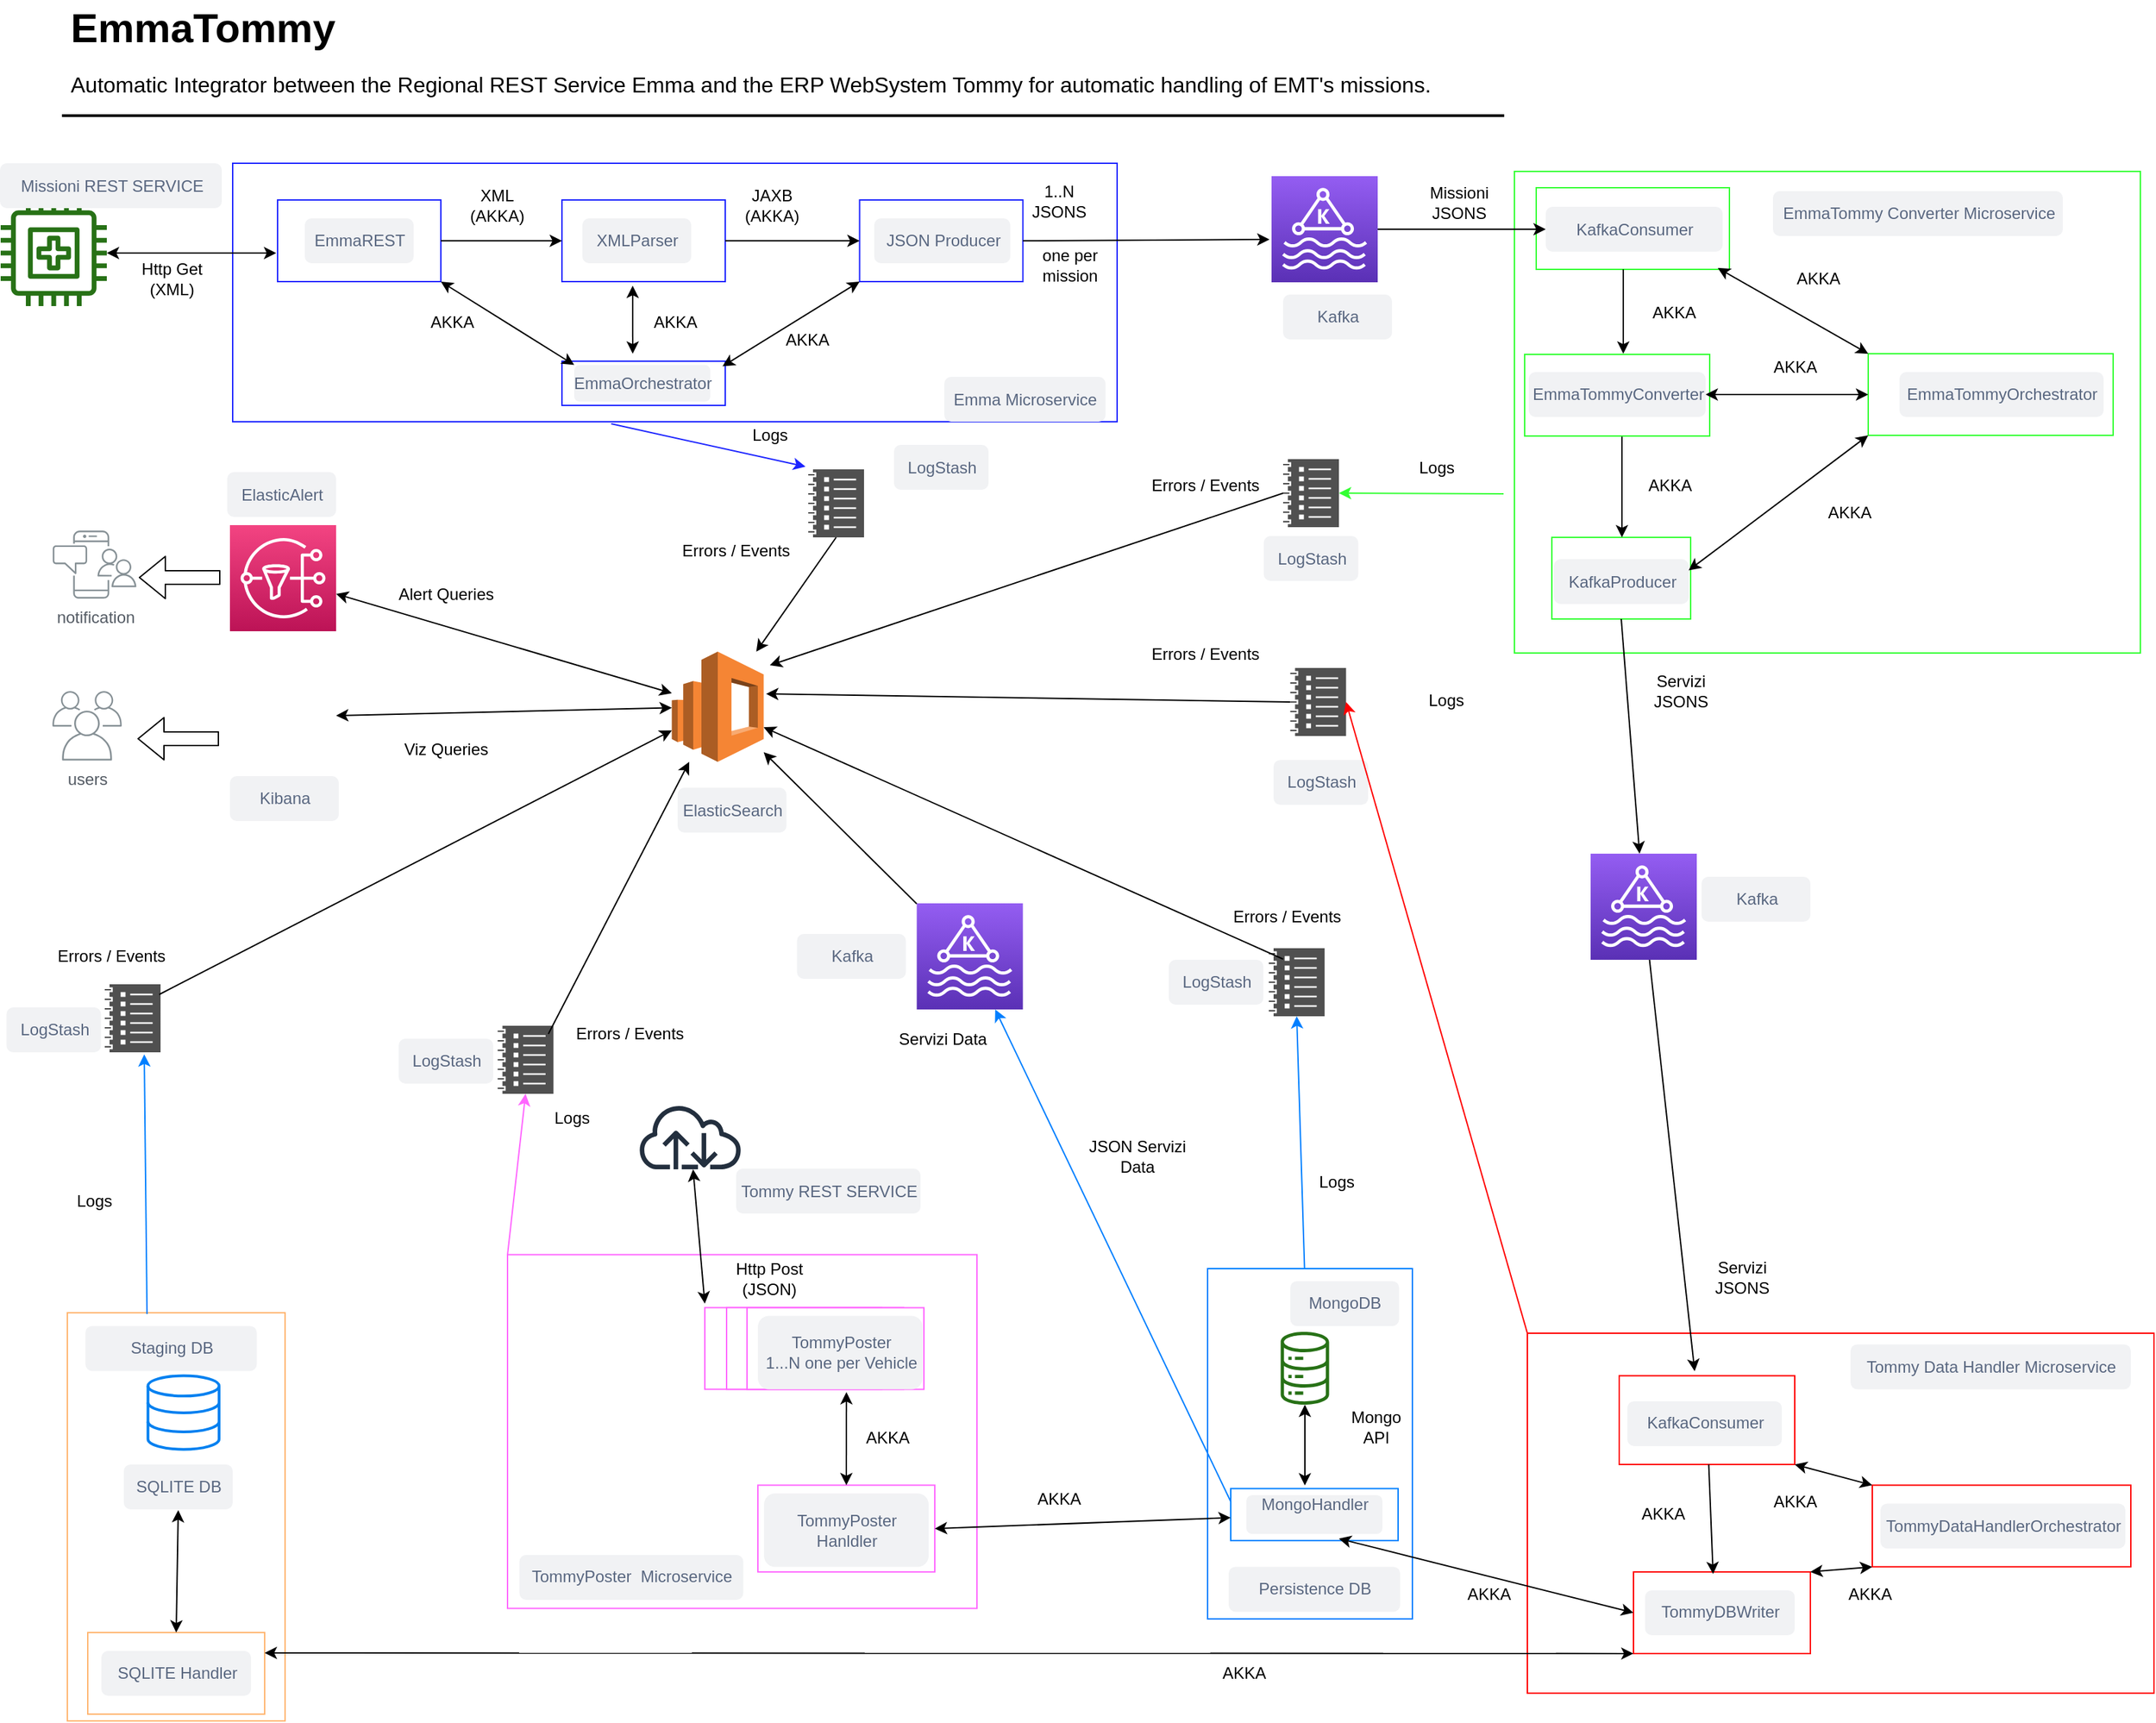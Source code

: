 <mxfile version="15.2.9" type="device"><diagram id="Ht1M8jgEwFfnCIfOTk4-" name="Page-1"><mxGraphModel dx="1422" dy="656" grid="1" gridSize="10" guides="1" tooltips="1" connect="1" arrows="1" fold="1" page="1" pageScale="1" pageWidth="1169" pageHeight="827" math="0" shadow="0"><root><mxCell id="0"/><mxCell id="1" parent="0"/><mxCell id="2CGAh3Ciay-tCwT4W9DA-47" value="" style="rounded=0;whiteSpace=wrap;html=1;strokeColor=#007FFF;" parent="1" vertex="1"><mxGeometry x="894.5" y="962.5" width="150.5" height="257.5" as="geometry"/></mxCell><mxCell id="2CGAh3Ciay-tCwT4W9DA-29" value="" style="rounded=0;whiteSpace=wrap;html=1;strokeColor=#FF66FF;" parent="1" vertex="1"><mxGeometry x="380" y="952.25" width="345" height="260" as="geometry"/></mxCell><mxCell id="2CGAh3Ciay-tCwT4W9DA-15" value="" style="rounded=0;whiteSpace=wrap;html=1;strokeColor=#FFB570;" parent="1" vertex="1"><mxGeometry x="56.5" y="994.95" width="160" height="300" as="geometry"/></mxCell><mxCell id="lzYaIayaNaeAVixtsjXc-9" value="" style="rounded=0;whiteSpace=wrap;html=1;fillColor=none;strokeColor=#FF0000;" parent="1" vertex="1"><mxGeometry x="1129.5" y="1010" width="460.5" height="264.6" as="geometry"/></mxCell><mxCell id="Y2wvUb4vc399RMTbFiho-38" value="" style="rounded=0;whiteSpace=wrap;html=1;fillColor=none;strokeColor=#33FF33;" parent="1" vertex="1"><mxGeometry x="1120" y="156" width="460" height="354" as="geometry"/></mxCell><mxCell id="ZkdfXn5uM06ePNpxm29S-1" value="" style="rounded=0;whiteSpace=wrap;html=1;strokeColor=#33FF33;" parent="1" vertex="1"><mxGeometry x="1136" y="168" width="142" height="60" as="geometry"/></mxCell><mxCell id="Y2wvUb4vc399RMTbFiho-71" value="" style="rounded=0;whiteSpace=wrap;html=1;strokeColor=#FF66FF;" parent="1" vertex="1"><mxGeometry x="525" y="991.2" width="130" height="60" as="geometry"/></mxCell><mxCell id="Y2wvUb4vc399RMTbFiho-72" value="" style="rounded=0;whiteSpace=wrap;html=1;strokeColor=#FF66FF;" parent="1" vertex="1"><mxGeometry x="541" y="991.2" width="130" height="60" as="geometry"/></mxCell><mxCell id="Y2wvUb4vc399RMTbFiho-73" value="" style="rounded=0;whiteSpace=wrap;html=1;strokeColor=#FF66FF;" parent="1" vertex="1"><mxGeometry x="556" y="991.25" width="130" height="60" as="geometry"/></mxCell><mxCell id="Y2wvUb4vc399RMTbFiho-42" value="" style="rounded=0;whiteSpace=wrap;html=1;strokeColor=#33FF33;" parent="1" vertex="1"><mxGeometry x="1147.5" y="425" width="102" height="60" as="geometry"/></mxCell><mxCell id="Y2wvUb4vc399RMTbFiho-23" value="" style="rounded=0;whiteSpace=wrap;html=1;strokeColor=#33FF33;" parent="1" vertex="1"><mxGeometry x="1127.5" y="290.5" width="136" height="60" as="geometry"/></mxCell><mxCell id="Y2wvUb4vc399RMTbFiho-2" value="" style="rounded=0;whiteSpace=wrap;html=1;fillColor=none;strokeColor=#1C24FF;" parent="1" vertex="1"><mxGeometry x="178" y="150" width="650" height="190" as="geometry"/></mxCell><mxCell id="Y2wvUb4vc399RMTbFiho-12" value="" style="rounded=0;whiteSpace=wrap;html=1;strokeColor=#1C24FF;" parent="1" vertex="1"><mxGeometry x="420" y="295.5" width="120" height="32.5" as="geometry"/></mxCell><mxCell id="BnP6x9EAKKf0JBf7ULfV-9" value="" style="rounded=0;whiteSpace=wrap;html=1;strokeColor=#007FFF;" parent="1" vertex="1"><mxGeometry x="911.5" y="1124.2" width="123" height="38.2" as="geometry"/></mxCell><mxCell id="-QjtrjUzRDEMRZ5MF8oH-47" value="EmmaTommy" style="text;html=1;resizable=0;points=[];autosize=1;align=left;verticalAlign=top;spacingTop=-4;fontSize=30;fontStyle=1" parent="1" vertex="1"><mxGeometry x="56.5" y="30" width="210" height="40" as="geometry"/></mxCell><mxCell id="-QjtrjUzRDEMRZ5MF8oH-48" value="Automatic Integrator between the Regional REST Service Emma and the ERP WebSystem Tommy for automatic handling of EMT's missions." style="text;html=1;resizable=0;points=[];autosize=1;align=left;verticalAlign=top;spacingTop=-4;fontSize=16;" parent="1" vertex="1"><mxGeometry x="56.5" y="80" width="1020" height="20" as="geometry"/></mxCell><mxCell id="SCVMTBWpLvtzJIhz15lM-1" value="" style="line;strokeWidth=2;html=1;fontSize=14;" parent="1" vertex="1"><mxGeometry x="52.5" y="110" width="1060" height="10" as="geometry"/></mxCell><mxCell id="BnP6x9EAKKf0JBf7ULfV-1" value="" style="outlineConnect=0;fontColor=#232F3E;gradientColor=none;fillColor=#277116;strokeColor=none;dashed=0;verticalLabelPosition=bottom;verticalAlign=top;align=center;html=1;fontSize=12;fontStyle=0;aspect=fixed;pointerEvents=1;shape=mxgraph.aws4.medical_emergency;" parent="1" vertex="1"><mxGeometry x="7.5" y="177" width="78" height="78" as="geometry"/></mxCell><mxCell id="BnP6x9EAKKf0JBf7ULfV-3" value="" style="outlineConnect=0;fontColor=#232F3E;gradientColor=none;fillColor=#277116;strokeColor=none;dashed=0;verticalLabelPosition=bottom;verticalAlign=top;align=center;html=1;fontSize=12;fontStyle=0;aspect=fixed;pointerEvents=1;shape=mxgraph.aws4.iot_analytics_data_store;" parent="1" vertex="1"><mxGeometry x="947.48" y="1009.0" width="37.04" height="53.5" as="geometry"/></mxCell><mxCell id="BnP6x9EAKKf0JBf7ULfV-4" value="" style="outlineConnect=0;fontColor=#232F3E;gradientColor=#945DF2;gradientDirection=north;fillColor=#5A30B5;strokeColor=#ffffff;dashed=0;verticalLabelPosition=bottom;verticalAlign=top;align=center;html=1;fontSize=12;fontStyle=0;aspect=fixed;shape=mxgraph.aws4.resourceIcon;resIcon=mxgraph.aws4.managed_streaming_for_kafka;" parent="1" vertex="1"><mxGeometry x="941.5" y="159.5" width="78" height="78" as="geometry"/></mxCell><mxCell id="BnP6x9EAKKf0JBf7ULfV-5" value="" style="rounded=0;whiteSpace=wrap;html=1;strokeColor=#1C24FF;" parent="1" vertex="1"><mxGeometry x="211" y="177" width="120" height="60" as="geometry"/></mxCell><mxCell id="BnP6x9EAKKf0JBf7ULfV-6" value="" style="rounded=0;whiteSpace=wrap;html=1;strokeColor=#1C24FF;" parent="1" vertex="1"><mxGeometry x="420" y="177" width="120" height="60" as="geometry"/></mxCell><mxCell id="BnP6x9EAKKf0JBf7ULfV-14" value="" style="outlineConnect=0;fontColor=#232F3E;gradientColor=none;fillColor=#232F3E;strokeColor=none;dashed=0;verticalLabelPosition=bottom;verticalAlign=top;align=center;html=1;fontSize=12;fontStyle=0;aspect=fixed;pointerEvents=1;shape=mxgraph.aws4.internet;" parent="1" vertex="1"><mxGeometry x="475.25" y="841.5" width="78" height="48" as="geometry"/></mxCell><mxCell id="BnP6x9EAKKf0JBf7ULfV-15" value="" style="rounded=0;whiteSpace=wrap;html=1;strokeColor=#33FF33;" parent="1" vertex="1"><mxGeometry x="1380" y="290" width="180" height="60" as="geometry"/></mxCell><mxCell id="BnP6x9EAKKf0JBf7ULfV-17" value="" style="outlineConnect=0;fontColor=#232F3E;gradientColor=#945DF2;gradientDirection=north;fillColor=#5A30B5;strokeColor=#ffffff;dashed=0;verticalLabelPosition=bottom;verticalAlign=top;align=center;html=1;fontSize=12;fontStyle=0;aspect=fixed;shape=mxgraph.aws4.resourceIcon;resIcon=mxgraph.aws4.managed_streaming_for_kafka;" parent="1" vertex="1"><mxGeometry x="1176" y="657.5" width="78" height="78" as="geometry"/></mxCell><mxCell id="BnP6x9EAKKf0JBf7ULfV-18" value="" style="rounded=0;whiteSpace=wrap;html=1;strokeColor=#FF0000;" parent="1" vertex="1"><mxGeometry x="1383" y="1121.7" width="190" height="60" as="geometry"/></mxCell><mxCell id="BnP6x9EAKKf0JBf7ULfV-20" value="" style="outlineConnect=0;dashed=0;verticalLabelPosition=bottom;verticalAlign=top;align=center;html=1;shape=mxgraph.aws3.elasticsearch_service;fillColor=#F58534;gradientColor=none;" parent="1" vertex="1"><mxGeometry x="500.75" y="509" width="67.5" height="81" as="geometry"/></mxCell><mxCell id="BnP6x9EAKKf0JBf7ULfV-21" value="" style="shape=image;html=1;verticalAlign=top;verticalLabelPosition=bottom;labelBackgroundColor=#ffffff;imageAspect=0;aspect=fixed;image=https://cdn4.iconfinder.com/data/icons/logos-brands-5/24/kibana-128.png" parent="1" vertex="1"><mxGeometry x="169" y="514.5" width="85" height="85" as="geometry"/></mxCell><mxCell id="BnP6x9EAKKf0JBf7ULfV-22" value="notification" style="outlineConnect=0;gradientColor=none;fontColor=#545B64;strokeColor=none;fillColor=#879196;dashed=0;verticalLabelPosition=bottom;verticalAlign=top;align=center;html=1;fontSize=12;fontStyle=0;aspect=fixed;shape=mxgraph.aws4.illustration_notification;pointerEvents=1" parent="1" vertex="1"><mxGeometry x="45.5" y="420" width="62" height="50" as="geometry"/></mxCell><mxCell id="BnP6x9EAKKf0JBf7ULfV-23" value="users" style="outlineConnect=0;gradientColor=none;fontColor=#545B64;strokeColor=none;fillColor=#879196;dashed=0;verticalLabelPosition=bottom;verticalAlign=top;align=center;html=1;fontSize=12;fontStyle=0;aspect=fixed;shape=mxgraph.aws4.illustration_users;pointerEvents=1" parent="1" vertex="1"><mxGeometry x="45.5" y="538" width="51" height="51" as="geometry"/></mxCell><mxCell id="BnP6x9EAKKf0JBf7ULfV-24" value="" style="outlineConnect=0;fontColor=#232F3E;gradientColor=#F34482;gradientDirection=north;fillColor=#BC1356;strokeColor=#ffffff;dashed=0;verticalLabelPosition=bottom;verticalAlign=top;align=center;html=1;fontSize=12;fontStyle=0;aspect=fixed;shape=mxgraph.aws4.resourceIcon;resIcon=mxgraph.aws4.sns;" parent="1" vertex="1"><mxGeometry x="176" y="416" width="78" height="78" as="geometry"/></mxCell><mxCell id="BnP6x9EAKKf0JBf7ULfV-26" value="XMLParser" style="rounded=1;align=center;fillColor=#F1F2F4;strokeColor=none;html=1;fontColor=#596780;fontSize=12" parent="1" vertex="1"><mxGeometry x="435" y="190.5" width="80" height="33" as="geometry"/></mxCell><mxCell id="BnP6x9EAKKf0JBf7ULfV-27" value="" style="rounded=0;whiteSpace=wrap;html=1;strokeColor=#1C24FF;" parent="1" vertex="1"><mxGeometry x="638.75" y="177" width="120" height="60" as="geometry"/></mxCell><mxCell id="BnP6x9EAKKf0JBf7ULfV-29" value="EmmaOrchestrator" style="rounded=1;align=center;fillColor=#F1F2F4;strokeColor=none;html=1;fontColor=#596780;fontSize=12" parent="1" vertex="1"><mxGeometry x="429" y="298.25" width="100" height="27" as="geometry"/></mxCell><mxCell id="BnP6x9EAKKf0JBf7ULfV-30" value="ElasticSearch" style="rounded=1;align=center;fillColor=#F1F2F4;strokeColor=none;html=1;fontColor=#596780;fontSize=12" parent="1" vertex="1"><mxGeometry x="505" y="609" width="80" height="33" as="geometry"/></mxCell><mxCell id="BnP6x9EAKKf0JBf7ULfV-31" value="MongoDB" style="rounded=1;align=center;fillColor=#F1F2F4;strokeColor=none;html=1;fontColor=#596780;fontSize=12" parent="1" vertex="1"><mxGeometry x="955.25" y="971.7" width="80" height="33" as="geometry"/></mxCell><mxCell id="BnP6x9EAKKf0JBf7ULfV-34" value="EmmaREST" style="rounded=1;align=center;fillColor=#F1F2F4;strokeColor=none;html=1;fontColor=#596780;fontSize=12" parent="1" vertex="1"><mxGeometry x="231" y="190.5" width="80" height="33" as="geometry"/></mxCell><mxCell id="BnP6x9EAKKf0JBf7ULfV-37" value="Kafka" style="rounded=1;align=center;fillColor=#F1F2F4;strokeColor=none;html=1;fontColor=#596780;fontSize=12" parent="1" vertex="1"><mxGeometry x="950" y="246.5" width="80" height="33" as="geometry"/></mxCell><mxCell id="BnP6x9EAKKf0JBf7ULfV-41" value="Tommy REST SERVICE" style="rounded=1;align=center;fillColor=#F1F2F4;strokeColor=none;html=1;fontColor=#596780;fontSize=12" parent="1" vertex="1"><mxGeometry x="548" y="889.0" width="135.5" height="33" as="geometry"/></mxCell><mxCell id="BnP6x9EAKKf0JBf7ULfV-42" value="&lt;div&gt;MongoHandler&lt;/div&gt;&lt;div&gt;&lt;br&gt;&lt;/div&gt;" style="rounded=1;align=center;fillColor=#F1F2F4;strokeColor=none;html=1;fontColor=#596780;fontSize=12" parent="1" vertex="1"><mxGeometry x="923" y="1129.05" width="100" height="28.5" as="geometry"/></mxCell><mxCell id="BnP6x9EAKKf0JBf7ULfV-45" value="Missioni REST SERVICE" style="rounded=1;align=center;fillColor=#F1F2F4;strokeColor=none;html=1;fontColor=#596780;fontSize=12" parent="1" vertex="1"><mxGeometry x="7" y="150" width="163" height="33" as="geometry"/></mxCell><mxCell id="BnP6x9EAKKf0JBf7ULfV-46" value="&lt;div&gt;TommyPoster&lt;br&gt;1...N one per Vehicle&lt;br&gt;&lt;/div&gt;" style="rounded=1;align=center;fillColor=#F1F2F4;strokeColor=none;html=1;fontColor=#596780;fontSize=12" parent="1" vertex="1"><mxGeometry x="564" y="997.2" width="121" height="54" as="geometry"/></mxCell><mxCell id="BnP6x9EAKKf0JBf7ULfV-49" value="Kibana" style="rounded=1;align=center;fillColor=#F1F2F4;strokeColor=none;html=1;fontColor=#596780;fontSize=12" parent="1" vertex="1"><mxGeometry x="176" y="600.5" width="80" height="33" as="geometry"/></mxCell><mxCell id="BnP6x9EAKKf0JBf7ULfV-51" value="" style="endArrow=classic;html=1;exitX=1;exitY=0.5;exitDx=0;exitDy=0;entryX=0;entryY=0.5;entryDx=0;entryDy=0;" parent="1" source="BnP6x9EAKKf0JBf7ULfV-5" target="BnP6x9EAKKf0JBf7ULfV-6" edge="1"><mxGeometry width="50" height="50" relative="1" as="geometry"><mxPoint x="190" y="300" as="sourcePoint"/><mxPoint x="240" y="250" as="targetPoint"/><Array as="points"><mxPoint x="390" y="207"/></Array></mxGeometry></mxCell><mxCell id="BnP6x9EAKKf0JBf7ULfV-57" value="" style="endArrow=classic;html=1;exitX=1;exitY=0.5;exitDx=0;exitDy=0;entryX=0;entryY=0.5;entryDx=0;entryDy=0;" parent="1" source="BnP6x9EAKKf0JBf7ULfV-6" target="BnP6x9EAKKf0JBf7ULfV-27" edge="1"><mxGeometry width="50" height="50" relative="1" as="geometry"><mxPoint x="537.5" y="255" as="sourcePoint"/><mxPoint x="591" y="207" as="targetPoint"/></mxGeometry></mxCell><mxCell id="BnP6x9EAKKf0JBf7ULfV-68" value="" style="endArrow=classic;html=1;entryX=0;entryY=0.5;entryDx=0;entryDy=0;" parent="1" source="BnP6x9EAKKf0JBf7ULfV-4" target="ZkdfXn5uM06ePNpxm29S-2" edge="1"><mxGeometry width="50" height="50" relative="1" as="geometry"><mxPoint x="1076.5" y="190.5" as="sourcePoint"/><mxPoint x="1076.5" y="286.5" as="targetPoint"/></mxGeometry></mxCell><mxCell id="BnP6x9EAKKf0JBf7ULfV-72" value="" style="shape=flexArrow;endArrow=classic;html=1;" parent="1" edge="1"><mxGeometry width="50" height="50" relative="1" as="geometry"><mxPoint x="169" y="454.5" as="sourcePoint"/><mxPoint x="109" y="454.5" as="targetPoint"/></mxGeometry></mxCell><mxCell id="BnP6x9EAKKf0JBf7ULfV-73" value="" style="shape=flexArrow;endArrow=classic;html=1;" parent="1" edge="1"><mxGeometry width="50" height="50" relative="1" as="geometry"><mxPoint x="168" y="573" as="sourcePoint"/><mxPoint x="108" y="573" as="targetPoint"/></mxGeometry></mxCell><mxCell id="BnP6x9EAKKf0JBf7ULfV-90" value="Http Get (XML)" style="text;html=1;strokeColor=none;fillColor=none;align=center;verticalAlign=middle;whiteSpace=wrap;rounded=0;" parent="1" vertex="1"><mxGeometry x="106.5" y="223.5" width="53" height="23" as="geometry"/></mxCell><mxCell id="BnP6x9EAKKf0JBf7ULfV-91" value="XML (AKKA)" style="text;html=1;strokeColor=none;fillColor=none;align=center;verticalAlign=middle;whiteSpace=wrap;rounded=0;" parent="1" vertex="1"><mxGeometry x="346" y="170.5" width="53" height="20" as="geometry"/></mxCell><mxCell id="BnP6x9EAKKf0JBf7ULfV-92" value="JAXB (AKKA)" style="text;html=1;strokeColor=none;fillColor=none;align=center;verticalAlign=middle;whiteSpace=wrap;rounded=0;" parent="1" vertex="1"><mxGeometry x="548" y="170.5" width="53" height="20" as="geometry"/></mxCell><mxCell id="BnP6x9EAKKf0JBf7ULfV-93" value="" style="endArrow=classic;html=1;exitX=1;exitY=0.5;exitDx=0;exitDy=0;" parent="1" source="BnP6x9EAKKf0JBf7ULfV-27" edge="1"><mxGeometry width="50" height="50" relative="1" as="geometry"><mxPoint x="526.5" y="208" as="sourcePoint"/><mxPoint x="940" y="206" as="targetPoint"/><Array as="points"><mxPoint x="940" y="206"/></Array></mxGeometry></mxCell><mxCell id="BnP6x9EAKKf0JBf7ULfV-94" value="1..N JSONS" style="text;html=1;strokeColor=none;fillColor=none;align=center;verticalAlign=middle;whiteSpace=wrap;rounded=0;" parent="1" vertex="1"><mxGeometry x="758.75" y="168" width="53" height="20" as="geometry"/></mxCell><mxCell id="BnP6x9EAKKf0JBf7ULfV-95" value="one per mission" style="text;html=1;strokeColor=none;fillColor=none;align=center;verticalAlign=middle;whiteSpace=wrap;rounded=0;" parent="1" vertex="1"><mxGeometry x="766.5" y="215" width="53" height="20" as="geometry"/></mxCell><mxCell id="BnP6x9EAKKf0JBf7ULfV-106" value="&lt;div&gt;Http Post&lt;/div&gt;&lt;div&gt;(JSON)&lt;br&gt;&lt;/div&gt;" style="text;html=1;strokeColor=none;fillColor=none;align=center;verticalAlign=middle;whiteSpace=wrap;rounded=0;" parent="1" vertex="1"><mxGeometry x="525" y="952.25" width="95" height="36" as="geometry"/></mxCell><mxCell id="BnP6x9EAKKf0JBf7ULfV-129" value="ElasticAlert" style="rounded=1;align=center;fillColor=#F1F2F4;strokeColor=none;html=1;fontColor=#596780;fontSize=12" parent="1" vertex="1"><mxGeometry x="174" y="377" width="80" height="33" as="geometry"/></mxCell><mxCell id="BnP6x9EAKKf0JBf7ULfV-99" value="&lt;br&gt;Missioni&lt;br&gt;JSONS" style="text;html=1;strokeColor=none;fillColor=none;align=center;verticalAlign=middle;whiteSpace=wrap;rounded=0;" parent="1" vertex="1"><mxGeometry x="1052.5" y="162" width="53" height="20" as="geometry"/></mxCell><mxCell id="Y2wvUb4vc399RMTbFiho-13" value="Emma Microservice" style="rounded=1;align=center;fillColor=#F1F2F4;strokeColor=none;html=1;fontColor=#596780;fontSize=12" parent="1" vertex="1"><mxGeometry x="701" y="307" width="118.5" height="33" as="geometry"/></mxCell><mxCell id="Y2wvUb4vc399RMTbFiho-15" value="" style="endArrow=classic;startArrow=classic;html=1;entryX=0;entryY=1;entryDx=0;entryDy=0;exitX=1.09;exitY=0.037;exitDx=0;exitDy=0;exitPerimeter=0;" parent="1" source="BnP6x9EAKKf0JBf7ULfV-29" target="BnP6x9EAKKf0JBf7ULfV-27" edge="1"><mxGeometry width="50" height="50" relative="1" as="geometry"><mxPoint x="614.5" y="273.5" as="sourcePoint"/><mxPoint x="614" y="231" as="targetPoint"/></mxGeometry></mxCell><mxCell id="Y2wvUb4vc399RMTbFiho-17" value="" style="endArrow=classic;startArrow=classic;html=1;entryX=0.5;entryY=1;entryDx=0;entryDy=0;exitX=0;exitY=0;exitDx=0;exitDy=0;" parent="1" source="BnP6x9EAKKf0JBf7ULfV-29" edge="1"><mxGeometry width="50" height="50" relative="1" as="geometry"><mxPoint x="256" y="269.999" as="sourcePoint"/><mxPoint x="331" y="237" as="targetPoint"/></mxGeometry></mxCell><mxCell id="Y2wvUb4vc399RMTbFiho-18" value="" style="endArrow=classic;startArrow=classic;html=1;entryX=0.433;entryY=1.05;entryDx=0;entryDy=0;entryPerimeter=0;" parent="1" target="BnP6x9EAKKf0JBf7ULfV-6" edge="1"><mxGeometry width="50" height="50" relative="1" as="geometry"><mxPoint x="472" y="290" as="sourcePoint"/><mxPoint x="341" y="247" as="targetPoint"/></mxGeometry></mxCell><mxCell id="Y2wvUb4vc399RMTbFiho-19" value="" style="endArrow=classic;startArrow=classic;html=1;" parent="1" target="BnP6x9EAKKf0JBf7ULfV-1" edge="1"><mxGeometry width="50" height="50" relative="1" as="geometry"><mxPoint x="210" y="216" as="sourcePoint"/><mxPoint x="341" y="247" as="targetPoint"/></mxGeometry></mxCell><mxCell id="Y2wvUb4vc399RMTbFiho-21" value="JSON Producer" style="rounded=1;align=center;fillColor=#F1F2F4;strokeColor=none;html=1;fontColor=#596780;fontSize=12" parent="1" vertex="1"><mxGeometry x="649.5" y="190.5" width="100" height="33" as="geometry"/></mxCell><mxCell id="Y2wvUb4vc399RMTbFiho-22" value="KafkaProducer" style="rounded=1;align=center;fillColor=#F1F2F4;strokeColor=none;html=1;fontColor=#596780;fontSize=12" parent="1" vertex="1"><mxGeometry x="1149" y="441" width="99" height="33" as="geometry"/></mxCell><mxCell id="Y2wvUb4vc399RMTbFiho-43" value="EmmaTommyConverter" style="rounded=1;align=center;fillColor=#F1F2F4;strokeColor=none;html=1;fontColor=#596780;fontSize=12" parent="1" vertex="1"><mxGeometry x="1130.5" y="303.5" width="130" height="33" as="geometry"/></mxCell><mxCell id="Y2wvUb4vc399RMTbFiho-25" value="EmmaTommyOrchestrator" style="rounded=1;align=center;fillColor=#F1F2F4;strokeColor=none;html=1;fontColor=#596780;fontSize=12" parent="1" vertex="1"><mxGeometry x="1403" y="303.5" width="150" height="33" as="geometry"/></mxCell><mxCell id="Y2wvUb4vc399RMTbFiho-26" value="AKKA" style="text;html=1;strokeColor=none;fillColor=none;align=center;verticalAlign=middle;whiteSpace=wrap;rounded=0;" parent="1" vertex="1"><mxGeometry x="574" y="270" width="53" height="20" as="geometry"/></mxCell><mxCell id="Y2wvUb4vc399RMTbFiho-28" value="AKKA" style="text;html=1;strokeColor=none;fillColor=none;align=center;verticalAlign=middle;whiteSpace=wrap;rounded=0;" parent="1" vertex="1"><mxGeometry x="477" y="256.5" width="53" height="20" as="geometry"/></mxCell><mxCell id="Y2wvUb4vc399RMTbFiho-29" value="AKKA" style="text;html=1;strokeColor=none;fillColor=none;align=center;verticalAlign=middle;whiteSpace=wrap;rounded=0;" parent="1" vertex="1"><mxGeometry x="313" y="256.5" width="53" height="20" as="geometry"/></mxCell><mxCell id="Y2wvUb4vc399RMTbFiho-32" value="AKKA" style="text;html=1;strokeColor=none;fillColor=none;align=center;verticalAlign=middle;whiteSpace=wrap;rounded=0;" parent="1" vertex="1"><mxGeometry x="1300" y="290" width="53" height="20" as="geometry"/></mxCell><mxCell id="Y2wvUb4vc399RMTbFiho-39" value="EmmaTommy Converter Microservice" style="rounded=1;align=center;fillColor=#F1F2F4;strokeColor=none;html=1;fontColor=#596780;fontSize=12" parent="1" vertex="1"><mxGeometry x="1310" y="170.5" width="213" height="33" as="geometry"/></mxCell><mxCell id="Y2wvUb4vc399RMTbFiho-48" value="" style="endArrow=classic;html=1;" parent="1" edge="1"><mxGeometry width="50" height="50" relative="1" as="geometry"><mxPoint x="1199" y="351" as="sourcePoint"/><mxPoint x="1199" y="425" as="targetPoint"/></mxGeometry></mxCell><mxCell id="Y2wvUb4vc399RMTbFiho-50" value="" style="html=1;verticalLabelPosition=bottom;align=center;labelBackgroundColor=#ffffff;verticalAlign=top;strokeWidth=2;strokeColor=#0080F0;shadow=0;dashed=0;shape=mxgraph.ios7.icons.data;fillColor=none;" parent="1" vertex="1"><mxGeometry x="115.75" y="1041.25" width="52.25" height="54.1" as="geometry"/></mxCell><mxCell id="Y2wvUb4vc399RMTbFiho-51" value="" style="pointerEvents=1;shadow=0;dashed=0;html=1;strokeColor=none;labelPosition=center;verticalLabelPosition=bottom;verticalAlign=top;align=center;fillColor=#505050;shape=mxgraph.mscae.oms.log_management" parent="1" vertex="1"><mxGeometry x="601" y="375" width="41" height="50" as="geometry"/></mxCell><mxCell id="Y2wvUb4vc399RMTbFiho-52" value="" style="pointerEvents=1;shadow=0;dashed=0;html=1;strokeColor=none;labelPosition=center;verticalLabelPosition=bottom;verticalAlign=top;align=center;fillColor=#505050;shape=mxgraph.mscae.oms.log_management" parent="1" vertex="1"><mxGeometry x="950" y="367.5" width="41" height="50" as="geometry"/></mxCell><mxCell id="Y2wvUb4vc399RMTbFiho-53" value="" style="endArrow=classic;html=1;entryX=-0.049;entryY=-0.04;entryDx=0;entryDy=0;exitX=0.428;exitY=1.008;exitDx=0;exitDy=0;exitPerimeter=0;entryPerimeter=0;strokeColor=#1C24FF;" parent="1" source="Y2wvUb4vc399RMTbFiho-2" target="Y2wvUb4vc399RMTbFiho-51" edge="1"><mxGeometry width="50" height="50" relative="1" as="geometry"><mxPoint x="440" y="522.751" as="sourcePoint"/><mxPoint x="263" y="587" as="targetPoint"/></mxGeometry></mxCell><mxCell id="Y2wvUb4vc399RMTbFiho-55" value="LogStash" style="rounded=1;align=center;fillColor=#F1F2F4;strokeColor=none;html=1;fontColor=#596780;fontSize=12" parent="1" vertex="1"><mxGeometry x="664" y="357" width="69.5" height="33" as="geometry"/></mxCell><mxCell id="Y2wvUb4vc399RMTbFiho-56" value="Logs" style="text;html=1;strokeColor=none;fillColor=none;align=center;verticalAlign=middle;whiteSpace=wrap;rounded=0;" parent="1" vertex="1"><mxGeometry x="530" y="340" width="86" height="20" as="geometry"/></mxCell><mxCell id="Y2wvUb4vc399RMTbFiho-57" value="Errors / Events" style="text;html=1;strokeColor=none;fillColor=none;align=center;verticalAlign=middle;whiteSpace=wrap;rounded=0;" parent="1" vertex="1"><mxGeometry x="505" y="425" width="86" height="20" as="geometry"/></mxCell><mxCell id="Y2wvUb4vc399RMTbFiho-58" value="" style="endArrow=classic;html=1;entryX=1;entryY=0.5;entryDx=0;entryDy=0;entryPerimeter=0;strokeColor=#33FF33;" parent="1" target="Y2wvUb4vc399RMTbFiho-52" edge="1"><mxGeometry width="50" height="50" relative="1" as="geometry"><mxPoint x="1112" y="393" as="sourcePoint"/><mxPoint x="391.994" y="409" as="targetPoint"/></mxGeometry></mxCell><mxCell id="Y2wvUb4vc399RMTbFiho-59" value="Logs" style="text;html=1;strokeColor=none;fillColor=none;align=center;verticalAlign=middle;whiteSpace=wrap;rounded=0;" parent="1" vertex="1"><mxGeometry x="1019.5" y="363.5" width="86" height="20" as="geometry"/></mxCell><mxCell id="Y2wvUb4vc399RMTbFiho-61" value="Errors / Events" style="text;html=1;strokeColor=none;fillColor=none;align=center;verticalAlign=middle;whiteSpace=wrap;rounded=0;" parent="1" vertex="1"><mxGeometry x="849.75" y="377" width="86" height="20" as="geometry"/></mxCell><mxCell id="Y2wvUb4vc399RMTbFiho-63" value="LogStash" style="rounded=1;align=center;fillColor=#F1F2F4;strokeColor=none;html=1;fontColor=#596780;fontSize=12" parent="1" vertex="1"><mxGeometry x="935.75" y="424" width="69.5" height="33" as="geometry"/></mxCell><mxCell id="Y2wvUb4vc399RMTbFiho-66" value="SQLITE DB" style="rounded=1;align=center;fillColor=#F1F2F4;strokeColor=none;html=1;fontColor=#596780;fontSize=12" parent="1" vertex="1"><mxGeometry x="98" y="1106.45" width="80" height="33" as="geometry"/></mxCell><mxCell id="Y2wvUb4vc399RMTbFiho-68" value="TommyDataHandlerOrchestrator" style="rounded=1;align=center;fillColor=#F1F2F4;strokeColor=none;html=1;fontColor=#596780;fontSize=12" parent="1" vertex="1"><mxGeometry x="1389" y="1135.2" width="180" height="33" as="geometry"/></mxCell><mxCell id="Y2wvUb4vc399RMTbFiho-69" value="" style="rounded=0;whiteSpace=wrap;html=1;strokeColor=#FFB570;" parent="1" vertex="1"><mxGeometry x="71.5" y="1230" width="130" height="60" as="geometry"/></mxCell><mxCell id="Y2wvUb4vc399RMTbFiho-70" value="SQLITE Handler" style="rounded=1;align=center;fillColor=#F1F2F4;strokeColor=none;html=1;fontColor=#596780;fontSize=12" parent="1" vertex="1"><mxGeometry x="81.5" y="1243.5" width="110" height="33" as="geometry"/></mxCell><mxCell id="lzYaIayaNaeAVixtsjXc-3" value="AKKA" style="text;html=1;strokeColor=none;fillColor=none;align=center;verticalAlign=middle;whiteSpace=wrap;rounded=0;" parent="1" vertex="1"><mxGeometry x="633" y="1076.75" width="53" height="20" as="geometry"/></mxCell><mxCell id="lzYaIayaNaeAVixtsjXc-5" value="" style="endArrow=classic;startArrow=classic;html=1;exitX=0.5;exitY=0;exitDx=0;exitDy=0;" parent="1" source="Y2wvUb4vc399RMTbFiho-69" edge="1"><mxGeometry width="50" height="50" relative="1" as="geometry"><mxPoint x="40.5" y="1030.25" as="sourcePoint"/><mxPoint x="138" y="1140" as="targetPoint"/></mxGeometry></mxCell><mxCell id="lzYaIayaNaeAVixtsjXc-8" value="Mongo API" style="text;html=1;strokeColor=none;fillColor=none;align=center;verticalAlign=middle;whiteSpace=wrap;rounded=0;" parent="1" vertex="1"><mxGeometry x="992" y="1062.5" width="53" height="32" as="geometry"/></mxCell><mxCell id="lzYaIayaNaeAVixtsjXc-13" value="" style="pointerEvents=1;shadow=0;dashed=0;html=1;strokeColor=none;labelPosition=center;verticalLabelPosition=bottom;verticalAlign=top;align=center;fillColor=#505050;shape=mxgraph.mscae.oms.log_management" parent="1" vertex="1"><mxGeometry x="955.25" y="521" width="41" height="50" as="geometry"/></mxCell><mxCell id="lzYaIayaNaeAVixtsjXc-14" value="LogStash" style="rounded=1;align=center;fillColor=#F1F2F4;strokeColor=none;html=1;fontColor=#596780;fontSize=12" parent="1" vertex="1"><mxGeometry x="943" y="588.6" width="69.5" height="33" as="geometry"/></mxCell><mxCell id="lzYaIayaNaeAVixtsjXc-16" value="Errors / Events" style="text;html=1;strokeColor=none;fillColor=none;align=center;verticalAlign=middle;whiteSpace=wrap;rounded=0;" parent="1" vertex="1"><mxGeometry x="849.75" y="501" width="86" height="20" as="geometry"/></mxCell><mxCell id="lzYaIayaNaeAVixtsjXc-17" value="" style="endArrow=classic;html=1;entryX=1;entryY=0.5;entryDx=0;entryDy=0;entryPerimeter=0;strokeColor=#FF0000;exitX=0;exitY=0;exitDx=0;exitDy=0;" parent="1" source="lzYaIayaNaeAVixtsjXc-9" target="lzYaIayaNaeAVixtsjXc-13" edge="1"><mxGeometry width="50" height="50" relative="1" as="geometry"><mxPoint x="824.135" y="439.018" as="sourcePoint"/><mxPoint x="704" y="440" as="targetPoint"/><Array as="points"/></mxGeometry></mxCell><mxCell id="lzYaIayaNaeAVixtsjXc-18" value="Logs" style="text;html=1;strokeColor=none;fillColor=none;align=center;verticalAlign=middle;whiteSpace=wrap;rounded=0;" parent="1" vertex="1"><mxGeometry x="1026.5" y="534.5" width="86" height="20" as="geometry"/></mxCell><mxCell id="ZkdfXn5uM06ePNpxm29S-2" value="KafkaConsumer" style="rounded=1;align=center;fillColor=#F1F2F4;strokeColor=none;html=1;fontColor=#596780;fontSize=12" parent="1" vertex="1"><mxGeometry x="1143" y="182" width="130" height="33" as="geometry"/></mxCell><mxCell id="ZkdfXn5uM06ePNpxm29S-4" value="AKKA" style="text;html=1;strokeColor=none;fillColor=none;align=center;verticalAlign=middle;whiteSpace=wrap;rounded=0;" parent="1" vertex="1"><mxGeometry x="1210.5" y="250" width="53" height="20" as="geometry"/></mxCell><mxCell id="ZkdfXn5uM06ePNpxm29S-5" value="" style="endArrow=classic;startArrow=classic;html=1;entryX=0.94;entryY=0.983;entryDx=0;entryDy=0;entryPerimeter=0;exitX=0;exitY=0;exitDx=0;exitDy=0;" parent="1" source="BnP6x9EAKKf0JBf7ULfV-15" target="ZkdfXn5uM06ePNpxm29S-1" edge="1"><mxGeometry width="50" height="50" relative="1" as="geometry"><mxPoint x="1408" y="290" as="sourcePoint"/><mxPoint x="1270" y="256" as="targetPoint"/></mxGeometry></mxCell><mxCell id="ZkdfXn5uM06ePNpxm29S-6" value="AKKA" style="text;html=1;strokeColor=none;fillColor=none;align=center;verticalAlign=middle;whiteSpace=wrap;rounded=0;" parent="1" vertex="1"><mxGeometry x="1317" y="225" width="53" height="20" as="geometry"/></mxCell><mxCell id="ZkdfXn5uM06ePNpxm29S-7" value="AKKA" style="text;html=1;strokeColor=none;fillColor=none;align=center;verticalAlign=middle;whiteSpace=wrap;rounded=0;" parent="1" vertex="1"><mxGeometry x="1340" y="397" width="53" height="20" as="geometry"/></mxCell><mxCell id="ZkdfXn5uM06ePNpxm29S-9" value="" style="rounded=0;whiteSpace=wrap;html=1;strokeColor=#FF0000;" parent="1" vertex="1"><mxGeometry x="1197" y="1041.25" width="129" height="65.2" as="geometry"/></mxCell><mxCell id="ZkdfXn5uM06ePNpxm29S-10" value="KafkaConsumer" style="rounded=1;align=center;fillColor=#F1F2F4;strokeColor=none;html=1;fontColor=#596780;fontSize=12" parent="1" vertex="1"><mxGeometry x="1203" y="1059.95" width="113.5" height="33" as="geometry"/></mxCell><mxCell id="ZkdfXn5uM06ePNpxm29S-18" value="" style="endArrow=classic;startArrow=classic;html=1;entryX=1;entryY=0.25;entryDx=0;entryDy=0;exitX=0;exitY=1;exitDx=0;exitDy=0;" parent="1" source="BnP6x9EAKKf0JBf7ULfV-15" target="Y2wvUb4vc399RMTbFiho-22" edge="1"><mxGeometry width="50" height="50" relative="1" as="geometry"><mxPoint x="1508" y="324" as="sourcePoint"/><mxPoint x="1226.904" y="252.5" as="targetPoint"/></mxGeometry></mxCell><mxCell id="2CGAh3Ciay-tCwT4W9DA-3" value="" style="endArrow=classic;startArrow=classic;html=1;exitX=0;exitY=0.5;exitDx=0;exitDy=0;" parent="1" source="BnP6x9EAKKf0JBf7ULfV-15" target="Y2wvUb4vc399RMTbFiho-43" edge="1"><mxGeometry width="50" height="50" relative="1" as="geometry"><mxPoint x="1529.42" y="298.02" as="sourcePoint"/><mxPoint x="1279.48" y="236.98" as="targetPoint"/></mxGeometry></mxCell><mxCell id="2CGAh3Ciay-tCwT4W9DA-4" value="" style="endArrow=classic;html=1;" parent="1" edge="1"><mxGeometry width="50" height="50" relative="1" as="geometry"><mxPoint x="1200" y="228" as="sourcePoint"/><mxPoint x="1200" y="290" as="targetPoint"/></mxGeometry></mxCell><mxCell id="2CGAh3Ciay-tCwT4W9DA-5" value="AKKA" style="text;html=1;strokeColor=none;fillColor=none;align=center;verticalAlign=middle;whiteSpace=wrap;rounded=0;" parent="1" vertex="1"><mxGeometry x="1207.5" y="377" width="53" height="20" as="geometry"/></mxCell><mxCell id="2CGAh3Ciay-tCwT4W9DA-6" value="" style="endArrow=classic;html=1;exitX=0.5;exitY=1;exitDx=0;exitDy=0;" parent="1" source="Y2wvUb4vc399RMTbFiho-42" target="BnP6x9EAKKf0JBf7ULfV-17" edge="1"><mxGeometry width="50" height="50" relative="1" as="geometry"><mxPoint x="1198" y="510" as="sourcePoint"/><mxPoint x="1198" y="570" as="targetPoint"/></mxGeometry></mxCell><mxCell id="2CGAh3Ciay-tCwT4W9DA-9" value="&lt;br&gt;Servizi&lt;br&gt;JSONS" style="text;html=1;strokeColor=none;fillColor=none;align=center;verticalAlign=middle;whiteSpace=wrap;rounded=0;" parent="1" vertex="1"><mxGeometry x="1216" y="521" width="53" height="20" as="geometry"/></mxCell><mxCell id="2CGAh3Ciay-tCwT4W9DA-10" value="TommyPoster&amp;nbsp; Microservice" style="rounded=1;align=center;fillColor=#F1F2F4;strokeColor=none;html=1;fontColor=#596780;fontSize=12" parent="1" vertex="1"><mxGeometry x="388.75" y="1172.95" width="164.5" height="33" as="geometry"/></mxCell><mxCell id="2CGAh3Ciay-tCwT4W9DA-12" value="" style="rounded=0;whiteSpace=wrap;html=1;strokeColor=#FF0000;" parent="1" vertex="1"><mxGeometry x="1207.5" y="1185.45" width="130" height="60" as="geometry"/></mxCell><mxCell id="2CGAh3Ciay-tCwT4W9DA-13" value="TommyDBWriter" style="rounded=1;align=center;fillColor=#F1F2F4;strokeColor=none;html=1;fontColor=#596780;fontSize=12" parent="1" vertex="1"><mxGeometry x="1216" y="1198.95" width="110" height="33" as="geometry"/></mxCell><mxCell id="2CGAh3Ciay-tCwT4W9DA-14" value="" style="endArrow=classic;html=1;entryX=0.43;entryY=-0.051;entryDx=0;entryDy=0;entryPerimeter=0;" parent="1" source="BnP6x9EAKKf0JBf7ULfV-17" target="ZkdfXn5uM06ePNpxm29S-9" edge="1"><mxGeometry width="50" height="50" relative="1" as="geometry"><mxPoint x="1198.5" y="647" as="sourcePoint"/><mxPoint x="1198" y="700" as="targetPoint"/></mxGeometry></mxCell><mxCell id="2CGAh3Ciay-tCwT4W9DA-16" value="Tommy Data Handler Microservice" style="rounded=1;align=center;fillColor=#F1F2F4;strokeColor=none;html=1;fontColor=#596780;fontSize=12" parent="1" vertex="1"><mxGeometry x="1367" y="1018.2" width="206" height="33" as="geometry"/></mxCell><mxCell id="2CGAh3Ciay-tCwT4W9DA-17" value="Staging DB" style="rounded=1;align=center;fillColor=#F1F2F4;strokeColor=none;html=1;fontColor=#596780;fontSize=12" parent="1" vertex="1"><mxGeometry x="69.75" y="1004.7" width="126" height="33" as="geometry"/></mxCell><mxCell id="2CGAh3Ciay-tCwT4W9DA-26" value="" style="endArrow=classic;html=1;entryX=0.45;entryY=0.026;entryDx=0;entryDy=0;entryPerimeter=0;" parent="1" source="ZkdfXn5uM06ePNpxm29S-9" target="2CGAh3Ciay-tCwT4W9DA-12" edge="1"><mxGeometry width="50" height="50" relative="1" as="geometry"><mxPoint x="1253" y="1117.7" as="sourcePoint"/><mxPoint x="1252.5" y="1147.95" as="targetPoint"/></mxGeometry></mxCell><mxCell id="2CGAh3Ciay-tCwT4W9DA-27" value="AKKA" style="text;html=1;strokeColor=none;fillColor=none;align=center;verticalAlign=middle;whiteSpace=wrap;rounded=0;" parent="1" vertex="1"><mxGeometry x="1203" y="1133.3" width="53" height="20" as="geometry"/></mxCell><mxCell id="2CGAh3Ciay-tCwT4W9DA-30" value="" style="rounded=0;whiteSpace=wrap;html=1;strokeColor=#FF66FF;" parent="1" vertex="1"><mxGeometry x="564" y="1121.7" width="130" height="63.75" as="geometry"/></mxCell><mxCell id="2CGAh3Ciay-tCwT4W9DA-31" value="&lt;div&gt;TommyPoster&lt;br&gt;Hanldler&lt;/div&gt;" style="rounded=1;align=center;fillColor=#F1F2F4;strokeColor=none;html=1;fontColor=#596780;fontSize=12" parent="1" vertex="1"><mxGeometry x="568.5" y="1127.7" width="121" height="54" as="geometry"/></mxCell><mxCell id="2CGAh3Ciay-tCwT4W9DA-33" value="" style="endArrow=classic;startArrow=classic;html=1;entryX=0.5;entryY=0;entryDx=0;entryDy=0;exitX=0.562;exitY=1.033;exitDx=0;exitDy=0;exitPerimeter=0;" parent="1" source="Y2wvUb4vc399RMTbFiho-73" target="2CGAh3Ciay-tCwT4W9DA-30" edge="1"><mxGeometry width="50" height="50" relative="1" as="geometry"><mxPoint x="642" y="1052.25" as="sourcePoint"/><mxPoint x="566" y="1119.55" as="targetPoint"/></mxGeometry></mxCell><mxCell id="2CGAh3Ciay-tCwT4W9DA-34" value="" style="endArrow=classic;startArrow=classic;html=1;entryX=0;entryY=1;entryDx=0;entryDy=0;" parent="1" source="BnP6x9EAKKf0JBf7ULfV-14" target="BnP6x9EAKKf0JBf7ULfV-106" edge="1"><mxGeometry width="50" height="50" relative="1" as="geometry"><mxPoint x="419.96" y="1251.3" as="sourcePoint"/><mxPoint x="562.46" y="1255.8" as="targetPoint"/></mxGeometry></mxCell><mxCell id="2CGAh3Ciay-tCwT4W9DA-38" value="" style="pointerEvents=1;shadow=0;dashed=0;html=1;strokeColor=none;labelPosition=center;verticalLabelPosition=bottom;verticalAlign=top;align=center;fillColor=#505050;shape=mxgraph.mscae.oms.log_management" parent="1" vertex="1"><mxGeometry x="372.75" y="784" width="41" height="50" as="geometry"/></mxCell><mxCell id="2CGAh3Ciay-tCwT4W9DA-39" value="LogStash" style="rounded=1;align=center;fillColor=#F1F2F4;strokeColor=none;html=1;fontColor=#596780;fontSize=12" parent="1" vertex="1"><mxGeometry x="300.0" y="793.5" width="69.5" height="33" as="geometry"/></mxCell><mxCell id="2CGAh3Ciay-tCwT4W9DA-42" value="" style="endArrow=classic;html=1;entryX=0.5;entryY=1;entryDx=0;entryDy=0;entryPerimeter=0;strokeColor=#FF66FF;exitX=0;exitY=0;exitDx=0;exitDy=0;" parent="1" source="2CGAh3Ciay-tCwT4W9DA-29" target="2CGAh3Ciay-tCwT4W9DA-38" edge="1"><mxGeometry width="50" height="50" relative="1" as="geometry"><mxPoint x="565.96" y="967.4" as="sourcePoint"/><mxPoint x="148.54" y="626.65" as="targetPoint"/></mxGeometry></mxCell><mxCell id="2CGAh3Ciay-tCwT4W9DA-43" value="Logs" style="text;html=1;strokeColor=none;fillColor=none;align=center;verticalAlign=middle;whiteSpace=wrap;rounded=0;" parent="1" vertex="1"><mxGeometry x="405.25" y="841.5" width="44.5" height="20" as="geometry"/></mxCell><mxCell id="2CGAh3Ciay-tCwT4W9DA-46" value="Kafka" style="rounded=1;align=center;fillColor=#F1F2F4;strokeColor=none;html=1;fontColor=#596780;fontSize=12" parent="1" vertex="1"><mxGeometry x="1257.5" y="674.5" width="80" height="33" as="geometry"/></mxCell><mxCell id="2CGAh3Ciay-tCwT4W9DA-51" value="" style="endArrow=classic;startArrow=classic;html=1;strokeColor=#000000;exitX=0.443;exitY=-0.06;exitDx=0;exitDy=0;exitPerimeter=0;" parent="1" source="BnP6x9EAKKf0JBf7ULfV-9" target="BnP6x9EAKKf0JBf7ULfV-3" edge="1"><mxGeometry width="50" height="50" relative="1" as="geometry"><mxPoint x="1125" y="1435.3" as="sourcePoint"/><mxPoint x="968" y="1086.3" as="targetPoint"/></mxGeometry></mxCell><mxCell id="2CGAh3Ciay-tCwT4W9DA-56" value="" style="pointerEvents=1;shadow=0;dashed=0;html=1;strokeColor=none;labelPosition=center;verticalLabelPosition=bottom;verticalAlign=top;align=center;fillColor=#505050;shape=mxgraph.mscae.oms.log_management" parent="1" vertex="1"><mxGeometry x="939.48" y="727" width="41" height="50" as="geometry"/></mxCell><mxCell id="2CGAh3Ciay-tCwT4W9DA-57" value="LogStash" style="rounded=1;align=center;fillColor=#F1F2F4;strokeColor=none;html=1;fontColor=#596780;fontSize=12" parent="1" vertex="1"><mxGeometry x="866" y="735.5" width="69.5" height="33" as="geometry"/></mxCell><mxCell id="2CGAh3Ciay-tCwT4W9DA-58" value="Logs" style="text;html=1;strokeColor=none;fillColor=none;align=center;verticalAlign=middle;whiteSpace=wrap;rounded=0;" parent="1" vertex="1"><mxGeometry x="966.75" y="889" width="44.5" height="20" as="geometry"/></mxCell><mxCell id="2CGAh3Ciay-tCwT4W9DA-59" value="" style="endArrow=classic;html=1;strokeColor=#007FFF;entryX=0.5;entryY=1;entryDx=0;entryDy=0;entryPerimeter=0;" parent="1" source="2CGAh3Ciay-tCwT4W9DA-47" target="2CGAh3Ciay-tCwT4W9DA-56" edge="1"><mxGeometry width="50" height="50" relative="1" as="geometry"><mxPoint x="675" y="982.5" as="sourcePoint"/><mxPoint x="938" y="730" as="targetPoint"/></mxGeometry></mxCell><mxCell id="2CGAh3Ciay-tCwT4W9DA-60" value="Errors / Events" style="text;html=1;strokeColor=none;fillColor=none;align=center;verticalAlign=middle;whiteSpace=wrap;rounded=0;" parent="1" vertex="1"><mxGeometry x="427.21" y="780" width="86" height="20" as="geometry"/></mxCell><mxCell id="2CGAh3Ciay-tCwT4W9DA-61" value="Errors / Events" style="text;html=1;strokeColor=none;fillColor=none;align=center;verticalAlign=middle;whiteSpace=wrap;rounded=0;" parent="1" vertex="1"><mxGeometry x="910.25" y="694" width="86" height="20" as="geometry"/></mxCell><mxCell id="2CGAh3Ciay-tCwT4W9DA-65" value="" style="endArrow=classic;html=1;strokeColor=#007FFF;entryX=0.708;entryY=1.03;entryDx=0;entryDy=0;entryPerimeter=0;exitX=0.366;exitY=0.003;exitDx=0;exitDy=0;exitPerimeter=0;" parent="1" source="2CGAh3Ciay-tCwT4W9DA-15" target="2CGAh3Ciay-tCwT4W9DA-66" edge="1"><mxGeometry width="50" height="50" relative="1" as="geometry"><mxPoint x="181" y="983" as="sourcePoint"/><mxPoint x="159.502" y="740.5" as="targetPoint"/></mxGeometry></mxCell><mxCell id="2CGAh3Ciay-tCwT4W9DA-66" value="" style="pointerEvents=1;shadow=0;dashed=0;html=1;strokeColor=none;labelPosition=center;verticalLabelPosition=bottom;verticalAlign=top;align=center;fillColor=#505050;shape=mxgraph.mscae.oms.log_management" parent="1" vertex="1"><mxGeometry x="83.98" y="753.5" width="41" height="50" as="geometry"/></mxCell><mxCell id="2CGAh3Ciay-tCwT4W9DA-67" value="LogStash" style="rounded=1;align=center;fillColor=#F1F2F4;strokeColor=none;html=1;fontColor=#596780;fontSize=12" parent="1" vertex="1"><mxGeometry x="11.75" y="770.5" width="69.5" height="33" as="geometry"/></mxCell><mxCell id="2CGAh3Ciay-tCwT4W9DA-68" value="Errors / Events" style="text;html=1;strokeColor=none;fillColor=none;align=center;verticalAlign=middle;whiteSpace=wrap;rounded=0;" parent="1" vertex="1"><mxGeometry x="45.5" y="723" width="86" height="20" as="geometry"/></mxCell><mxCell id="2CGAh3Ciay-tCwT4W9DA-69" value="Logs" style="text;html=1;strokeColor=none;fillColor=none;align=center;verticalAlign=middle;whiteSpace=wrap;rounded=0;" parent="1" vertex="1"><mxGeometry x="53.5" y="903.75" width="44.5" height="18.5" as="geometry"/></mxCell><mxCell id="2CGAh3Ciay-tCwT4W9DA-70" value="" style="outlineConnect=0;fontColor=#232F3E;gradientColor=#945DF2;gradientDirection=north;fillColor=#5A30B5;strokeColor=#ffffff;dashed=0;verticalLabelPosition=bottom;verticalAlign=top;align=center;html=1;fontSize=12;fontStyle=0;aspect=fixed;shape=mxgraph.aws4.resourceIcon;resIcon=mxgraph.aws4.managed_streaming_for_kafka;" parent="1" vertex="1"><mxGeometry x="680.75" y="694" width="78" height="78" as="geometry"/></mxCell><mxCell id="2CGAh3Ciay-tCwT4W9DA-71" value="Kafka" style="rounded=1;align=center;fillColor=#F1F2F4;strokeColor=none;html=1;fontColor=#596780;fontSize=12" parent="1" vertex="1"><mxGeometry x="592.75" y="716.5" width="80" height="33" as="geometry"/></mxCell><mxCell id="2CGAh3Ciay-tCwT4W9DA-74" value="Servizi Data" style="text;html=1;strokeColor=none;fillColor=none;align=center;verticalAlign=middle;whiteSpace=wrap;rounded=0;" parent="1" vertex="1"><mxGeometry x="656.5" y="784" width="86" height="20" as="geometry"/></mxCell><mxCell id="2CGAh3Ciay-tCwT4W9DA-75" value="" style="endArrow=classic;html=1;strokeColor=#000000;exitX=0.5;exitY=1;exitDx=0;exitDy=0;exitPerimeter=0;" parent="1" source="Y2wvUb4vc399RMTbFiho-51" target="BnP6x9EAKKf0JBf7ULfV-20" edge="1"><mxGeometry width="50" height="50" relative="1" as="geometry"><mxPoint x="390" y="510" as="sourcePoint"/><mxPoint x="440" y="460" as="targetPoint"/></mxGeometry></mxCell><mxCell id="2CGAh3Ciay-tCwT4W9DA-76" value="" style="endArrow=classic;html=1;strokeColor=#000000;exitX=0;exitY=0.5;exitDx=0;exitDy=0;exitPerimeter=0;" parent="1" source="Y2wvUb4vc399RMTbFiho-52" edge="1"><mxGeometry width="50" height="50" relative="1" as="geometry"><mxPoint x="631.5" y="435" as="sourcePoint"/><mxPoint x="572.801" y="519" as="targetPoint"/></mxGeometry></mxCell><mxCell id="2CGAh3Ciay-tCwT4W9DA-77" value="" style="endArrow=classic;html=1;strokeColor=#000000;exitX=0;exitY=0.5;exitDx=0;exitDy=0;exitPerimeter=0;" parent="1" source="lzYaIayaNaeAVixtsjXc-13" edge="1"><mxGeometry width="50" height="50" relative="1" as="geometry"><mxPoint x="641.5" y="445" as="sourcePoint"/><mxPoint x="570" y="540" as="targetPoint"/></mxGeometry></mxCell><mxCell id="2CGAh3Ciay-tCwT4W9DA-78" value="" style="endArrow=classic;html=1;strokeColor=#000000;exitX=0.257;exitY=0.16;exitDx=0;exitDy=0;exitPerimeter=0;" parent="1" source="2CGAh3Ciay-tCwT4W9DA-56" target="BnP6x9EAKKf0JBf7ULfV-20" edge="1"><mxGeometry width="50" height="50" relative="1" as="geometry"><mxPoint x="651.5" y="455" as="sourcePoint"/><mxPoint x="592.801" y="539" as="targetPoint"/></mxGeometry></mxCell><mxCell id="2CGAh3Ciay-tCwT4W9DA-79" value="" style="endArrow=classic;html=1;strokeColor=#000000;" parent="1" source="2CGAh3Ciay-tCwT4W9DA-70" target="BnP6x9EAKKf0JBf7ULfV-20" edge="1"><mxGeometry width="50" height="50" relative="1" as="geometry"><mxPoint x="661.5" y="465" as="sourcePoint"/><mxPoint x="602.801" y="549" as="targetPoint"/></mxGeometry></mxCell><mxCell id="2CGAh3Ciay-tCwT4W9DA-80" value="" style="endArrow=classic;html=1;strokeColor=#000000;exitX=0.909;exitY=0.12;exitDx=0;exitDy=0;exitPerimeter=0;" parent="1" source="2CGAh3Ciay-tCwT4W9DA-38" target="BnP6x9EAKKf0JBf7ULfV-20" edge="1"><mxGeometry width="50" height="50" relative="1" as="geometry"><mxPoint x="671.5" y="475" as="sourcePoint"/><mxPoint x="612.801" y="559" as="targetPoint"/></mxGeometry></mxCell><mxCell id="2CGAh3Ciay-tCwT4W9DA-81" value="" style="endArrow=classic;html=1;strokeColor=#000000;exitX=0.976;exitY=0.15;exitDx=0;exitDy=0;exitPerimeter=0;" parent="1" source="2CGAh3Ciay-tCwT4W9DA-66" target="BnP6x9EAKKf0JBf7ULfV-20" edge="1"><mxGeometry width="50" height="50" relative="1" as="geometry"><mxPoint x="681.5" y="485" as="sourcePoint"/><mxPoint x="622.801" y="569" as="targetPoint"/></mxGeometry></mxCell><mxCell id="2CGAh3Ciay-tCwT4W9DA-85" value="" style="endArrow=classic;html=1;strokeColor=#007FFF;exitX=0;exitY=0.25;exitDx=0;exitDy=0;" parent="1" source="BnP6x9EAKKf0JBf7ULfV-9" target="2CGAh3Ciay-tCwT4W9DA-70" edge="1"><mxGeometry width="50" height="50" relative="1" as="geometry"><mxPoint x="976.103" y="972.5" as="sourcePoint"/><mxPoint x="826.985" y="878" as="targetPoint"/></mxGeometry></mxCell><mxCell id="2CGAh3Ciay-tCwT4W9DA-86" value="JSON Servizi Data" style="text;html=1;strokeColor=none;fillColor=none;align=center;verticalAlign=middle;whiteSpace=wrap;rounded=0;" parent="1" vertex="1"><mxGeometry x="800" y="869.5" width="86" height="20" as="geometry"/></mxCell><mxCell id="2CGAh3Ciay-tCwT4W9DA-87" value="" style="endArrow=classic;startArrow=classic;html=1;strokeColor=#000000;entryX=0;entryY=1;entryDx=0;entryDy=0;exitX=1;exitY=0;exitDx=0;exitDy=0;" parent="1" source="2CGAh3Ciay-tCwT4W9DA-12" target="BnP6x9EAKKf0JBf7ULfV-18" edge="1"><mxGeometry width="50" height="50" relative="1" as="geometry"><mxPoint x="1270" y="1380" as="sourcePoint"/><mxPoint x="1320" y="1330" as="targetPoint"/></mxGeometry></mxCell><mxCell id="2CGAh3Ciay-tCwT4W9DA-88" value="" style="endArrow=classic;startArrow=classic;html=1;strokeColor=#000000;entryX=1;entryY=1;entryDx=0;entryDy=0;exitX=0;exitY=0;exitDx=0;exitDy=0;" parent="1" source="BnP6x9EAKKf0JBf7ULfV-18" target="ZkdfXn5uM06ePNpxm29S-9" edge="1"><mxGeometry width="50" height="50" relative="1" as="geometry"><mxPoint x="1347.5" y="1195.45" as="sourcePoint"/><mxPoint x="1393" y="1191.7" as="targetPoint"/></mxGeometry></mxCell><mxCell id="2CGAh3Ciay-tCwT4W9DA-90" value="AKKA" style="text;html=1;strokeColor=none;fillColor=none;align=center;verticalAlign=middle;whiteSpace=wrap;rounded=0;" parent="1" vertex="1"><mxGeometry x="1300" y="1124.2" width="53" height="20" as="geometry"/></mxCell><mxCell id="2CGAh3Ciay-tCwT4W9DA-91" value="AKKA" style="text;html=1;strokeColor=none;fillColor=none;align=center;verticalAlign=middle;whiteSpace=wrap;rounded=0;" parent="1" vertex="1"><mxGeometry x="1355" y="1192.25" width="53" height="20" as="geometry"/></mxCell><mxCell id="2CGAh3Ciay-tCwT4W9DA-94" value="&lt;br&gt;Servizi&lt;br&gt;JSONS" style="text;html=1;strokeColor=none;fillColor=none;align=center;verticalAlign=middle;whiteSpace=wrap;rounded=0;" parent="1" vertex="1"><mxGeometry x="1260.5" y="951.7" width="53" height="20" as="geometry"/></mxCell><mxCell id="2CGAh3Ciay-tCwT4W9DA-95" value="AKKA" style="text;html=1;strokeColor=none;fillColor=none;align=center;verticalAlign=middle;whiteSpace=wrap;rounded=0;" parent="1" vertex="1"><mxGeometry x="894.5" y="1250.0" width="53" height="20" as="geometry"/></mxCell><mxCell id="2CGAh3Ciay-tCwT4W9DA-96" value="" style="endArrow=classic;startArrow=classic;html=1;entryX=1;entryY=0.5;entryDx=0;entryDy=0;" parent="1" source="BnP6x9EAKKf0JBf7ULfV-9" target="2CGAh3Ciay-tCwT4W9DA-30" edge="1"><mxGeometry width="50" height="50" relative="1" as="geometry"><mxPoint x="639.06" y="1063.23" as="sourcePoint"/><mxPoint x="639" y="1131.7" as="targetPoint"/></mxGeometry></mxCell><mxCell id="2CGAh3Ciay-tCwT4W9DA-97" value="AKKA" style="text;html=1;strokeColor=none;fillColor=none;align=center;verticalAlign=middle;whiteSpace=wrap;rounded=0;" parent="1" vertex="1"><mxGeometry x="758.75" y="1121.7" width="53" height="20" as="geometry"/></mxCell><mxCell id="2CGAh3Ciay-tCwT4W9DA-98" value="" style="endArrow=classic;startArrow=classic;html=1;strokeColor=#000000;exitX=1;exitY=0.25;exitDx=0;exitDy=0;entryX=0;entryY=1;entryDx=0;entryDy=0;" parent="1" source="Y2wvUb4vc399RMTbFiho-69" target="2CGAh3Ciay-tCwT4W9DA-12" edge="1"><mxGeometry width="50" height="50" relative="1" as="geometry"><mxPoint x="390" y="1270" as="sourcePoint"/><mxPoint x="440" y="1220" as="targetPoint"/></mxGeometry></mxCell><mxCell id="Jd53C_ebCKixH6dlFgRn-1" value="" style="endArrow=classic;startArrow=classic;html=1;strokeColor=#000000;exitX=0.68;exitY=1.121;exitDx=0;exitDy=0;entryX=0;entryY=0.5;entryDx=0;entryDy=0;exitPerimeter=0;" parent="1" source="BnP6x9EAKKf0JBf7ULfV-42" target="2CGAh3Ciay-tCwT4W9DA-12" edge="1"><mxGeometry width="50" height="50" relative="1" as="geometry"><mxPoint x="211.5" y="1255" as="sourcePoint"/><mxPoint x="1217.5" y="1255.45" as="targetPoint"/></mxGeometry></mxCell><mxCell id="Jd53C_ebCKixH6dlFgRn-2" value="AKKA" style="text;html=1;strokeColor=none;fillColor=none;align=center;verticalAlign=middle;whiteSpace=wrap;rounded=0;" parent="1" vertex="1"><mxGeometry x="1074.5" y="1192.25" width="53" height="20" as="geometry"/></mxCell><mxCell id="Jd53C_ebCKixH6dlFgRn-3" value="Persistence DB" style="rounded=1;align=center;fillColor=#F1F2F4;strokeColor=none;html=1;fontColor=#596780;fontSize=12" parent="1" vertex="1"><mxGeometry x="910" y="1181.7" width="126" height="33" as="geometry"/></mxCell><mxCell id="Jd53C_ebCKixH6dlFgRn-4" value="" style="endArrow=classic;startArrow=classic;html=1;" parent="1" source="BnP6x9EAKKf0JBf7ULfV-24" target="BnP6x9EAKKf0JBf7ULfV-20" edge="1"><mxGeometry width="50" height="50" relative="1" as="geometry"><mxPoint x="350" y="500" as="sourcePoint"/><mxPoint x="400" y="450" as="targetPoint"/></mxGeometry></mxCell><mxCell id="Jd53C_ebCKixH6dlFgRn-5" value="" style="endArrow=classic;startArrow=classic;html=1;" parent="1" source="BnP6x9EAKKf0JBf7ULfV-21" target="BnP6x9EAKKf0JBf7ULfV-20" edge="1"><mxGeometry width="50" height="50" relative="1" as="geometry"><mxPoint x="360" y="510" as="sourcePoint"/><mxPoint x="410" y="460" as="targetPoint"/></mxGeometry></mxCell><mxCell id="Jd53C_ebCKixH6dlFgRn-7" value="Alert Queries" style="text;html=1;strokeColor=none;fillColor=none;align=center;verticalAlign=middle;whiteSpace=wrap;rounded=0;" parent="1" vertex="1"><mxGeometry x="291.75" y="457" width="86" height="20" as="geometry"/></mxCell><mxCell id="Jd53C_ebCKixH6dlFgRn-8" value="Viz Queries" style="text;html=1;strokeColor=none;fillColor=none;align=center;verticalAlign=middle;whiteSpace=wrap;rounded=0;" parent="1" vertex="1"><mxGeometry x="291.75" y="571" width="86" height="20" as="geometry"/></mxCell></root></mxGraphModel></diagram></mxfile>